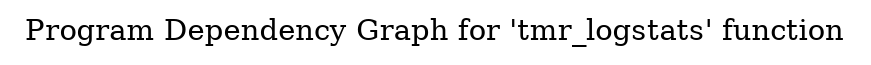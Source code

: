 digraph "Program Dependency Graph for 'tmr_logstats' function" {
	label="Program Dependency Graph for 'tmr_logstats' function";

}
